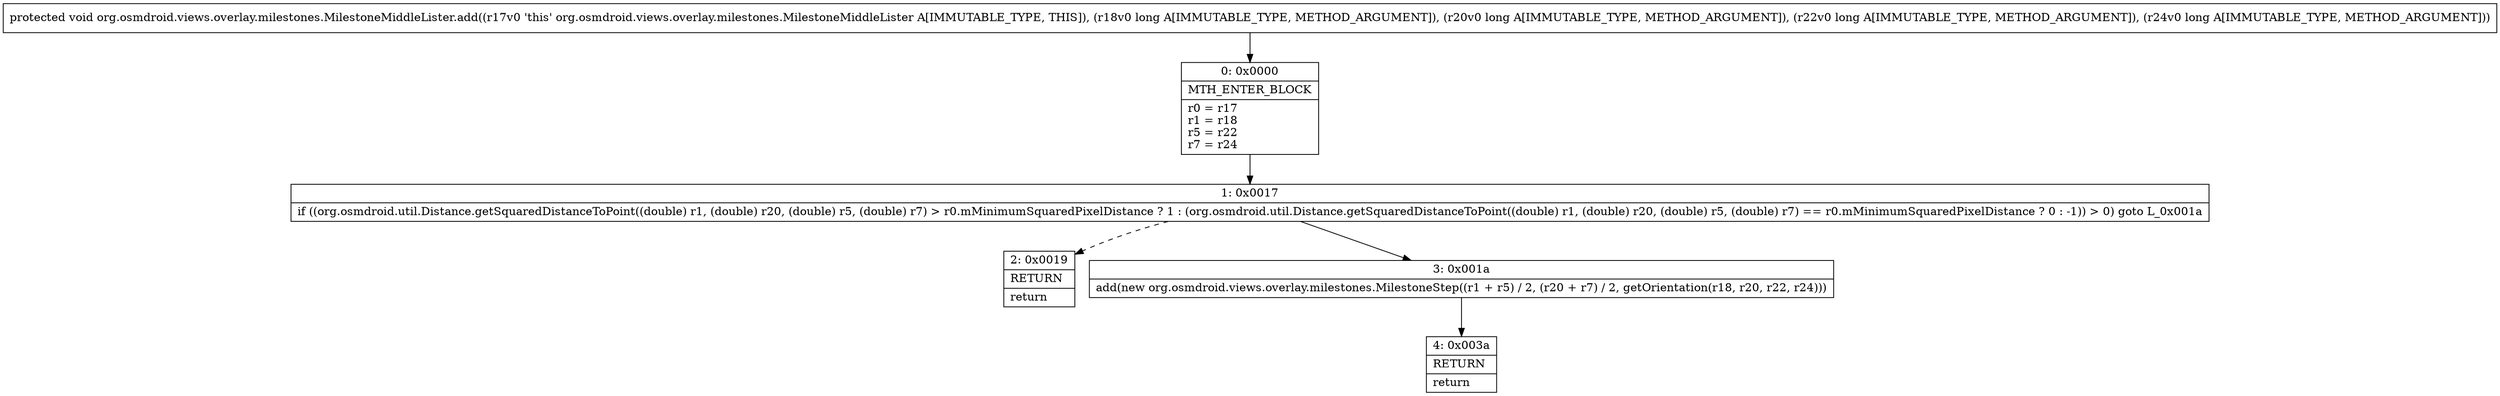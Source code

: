 digraph "CFG fororg.osmdroid.views.overlay.milestones.MilestoneMiddleLister.add(JJJJ)V" {
Node_0 [shape=record,label="{0\:\ 0x0000|MTH_ENTER_BLOCK\l|r0 = r17\lr1 = r18\lr5 = r22\lr7 = r24\l}"];
Node_1 [shape=record,label="{1\:\ 0x0017|if ((org.osmdroid.util.Distance.getSquaredDistanceToPoint((double) r1, (double) r20, (double) r5, (double) r7) \> r0.mMinimumSquaredPixelDistance ? 1 : (org.osmdroid.util.Distance.getSquaredDistanceToPoint((double) r1, (double) r20, (double) r5, (double) r7) == r0.mMinimumSquaredPixelDistance ? 0 : \-1)) \> 0) goto L_0x001a\l}"];
Node_2 [shape=record,label="{2\:\ 0x0019|RETURN\l|return\l}"];
Node_3 [shape=record,label="{3\:\ 0x001a|add(new org.osmdroid.views.overlay.milestones.MilestoneStep((r1 + r5) \/ 2, (r20 + r7) \/ 2, getOrientation(r18, r20, r22, r24)))\l}"];
Node_4 [shape=record,label="{4\:\ 0x003a|RETURN\l|return\l}"];
MethodNode[shape=record,label="{protected void org.osmdroid.views.overlay.milestones.MilestoneMiddleLister.add((r17v0 'this' org.osmdroid.views.overlay.milestones.MilestoneMiddleLister A[IMMUTABLE_TYPE, THIS]), (r18v0 long A[IMMUTABLE_TYPE, METHOD_ARGUMENT]), (r20v0 long A[IMMUTABLE_TYPE, METHOD_ARGUMENT]), (r22v0 long A[IMMUTABLE_TYPE, METHOD_ARGUMENT]), (r24v0 long A[IMMUTABLE_TYPE, METHOD_ARGUMENT])) }"];
MethodNode -> Node_0;
Node_0 -> Node_1;
Node_1 -> Node_2[style=dashed];
Node_1 -> Node_3;
Node_3 -> Node_4;
}

